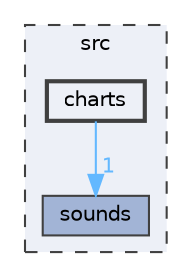 digraph "src/charts"
{
 // LATEX_PDF_SIZE
  bgcolor="transparent";
  edge [fontname=Helvetica,fontsize=10,labelfontname=Helvetica,labelfontsize=10];
  node [fontname=Helvetica,fontsize=10,shape=box,height=0.2,width=0.4];
  compound=true
  subgraph clusterdir_68267d1309a1af8e8297ef4c3efbcdba {
    graph [ bgcolor="#edf0f7", pencolor="grey25", label="src", fontname=Helvetica,fontsize=10 style="filled,dashed", URL="dir_68267d1309a1af8e8297ef4c3efbcdba.html",tooltip=""]
  dir_a96564f6348ccf85c63c82abdf96cc4c [label="sounds", fillcolor="#a2b4d6", color="grey25", style="filled", URL="dir_a96564f6348ccf85c63c82abdf96cc4c.html",tooltip=""];
  dir_b1e1480277e1bd1794b03e39c91b2dd4 [label="charts", fillcolor="#edf0f7", color="grey25", style="filled,bold", URL="dir_b1e1480277e1bd1794b03e39c91b2dd4.html",tooltip=""];
  }
  dir_b1e1480277e1bd1794b03e39c91b2dd4->dir_a96564f6348ccf85c63c82abdf96cc4c [headlabel="1", labeldistance=1.5 headhref="dir_000000_000009.html" href="dir_000000_000009.html" color="steelblue1" fontcolor="steelblue1"];
}
